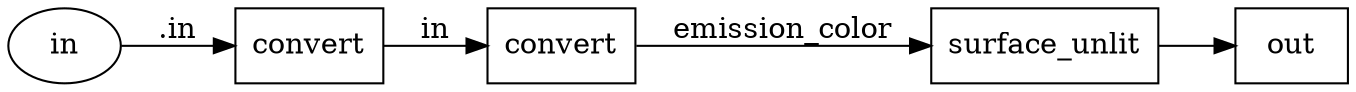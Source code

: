 digraph {
  rankdir = LR;
    NG_convert_boolean_shader_surface [label= "surface_unlit"];
    NG_convert_boolean_shader_surface[shape = box];
    NG_convert_boolean_shader_surface ->     NG_convert_boolean_shader_out;
    NG_convert_boolean_shader_out [label= "out"];
    NG_convert_boolean_shader_out[shape = box]; 
    NG_convert_boolean_shader_float_to_color3 [label= "convert"];
    NG_convert_boolean_shader_float_to_color3[shape = box];
    NG_convert_boolean_shader_float_to_color3 ->     NG_convert_boolean_shader_surface [label= "emission_color"];
    NG_convert_boolean_shader_surface [label= "surface_unlit"];
    NG_convert_boolean_shader_surface[shape = box]; 
    NG_convert_boolean_shader_bool_to_float [label= "convert"];
    NG_convert_boolean_shader_bool_to_float[shape = box];
    NG_convert_boolean_shader_bool_to_float ->     NG_convert_boolean_shader_float_to_color3 [label= "in"];
    NG_convert_boolean_shader_float_to_color3 [label= "convert"];
    NG_convert_boolean_shader_float_to_color3[shape = box]; 
    NG_convert_boolean_shader_inINT [label="in"];
    NG_convert_boolean_shader_inINT [shape = ellipse];
    NG_convert_boolean_shader_bool_to_float [label="convert"];
    NG_convert_boolean_shader_inINT -> NG_convert_boolean_shader_bool_to_float [label=".in"];
}
